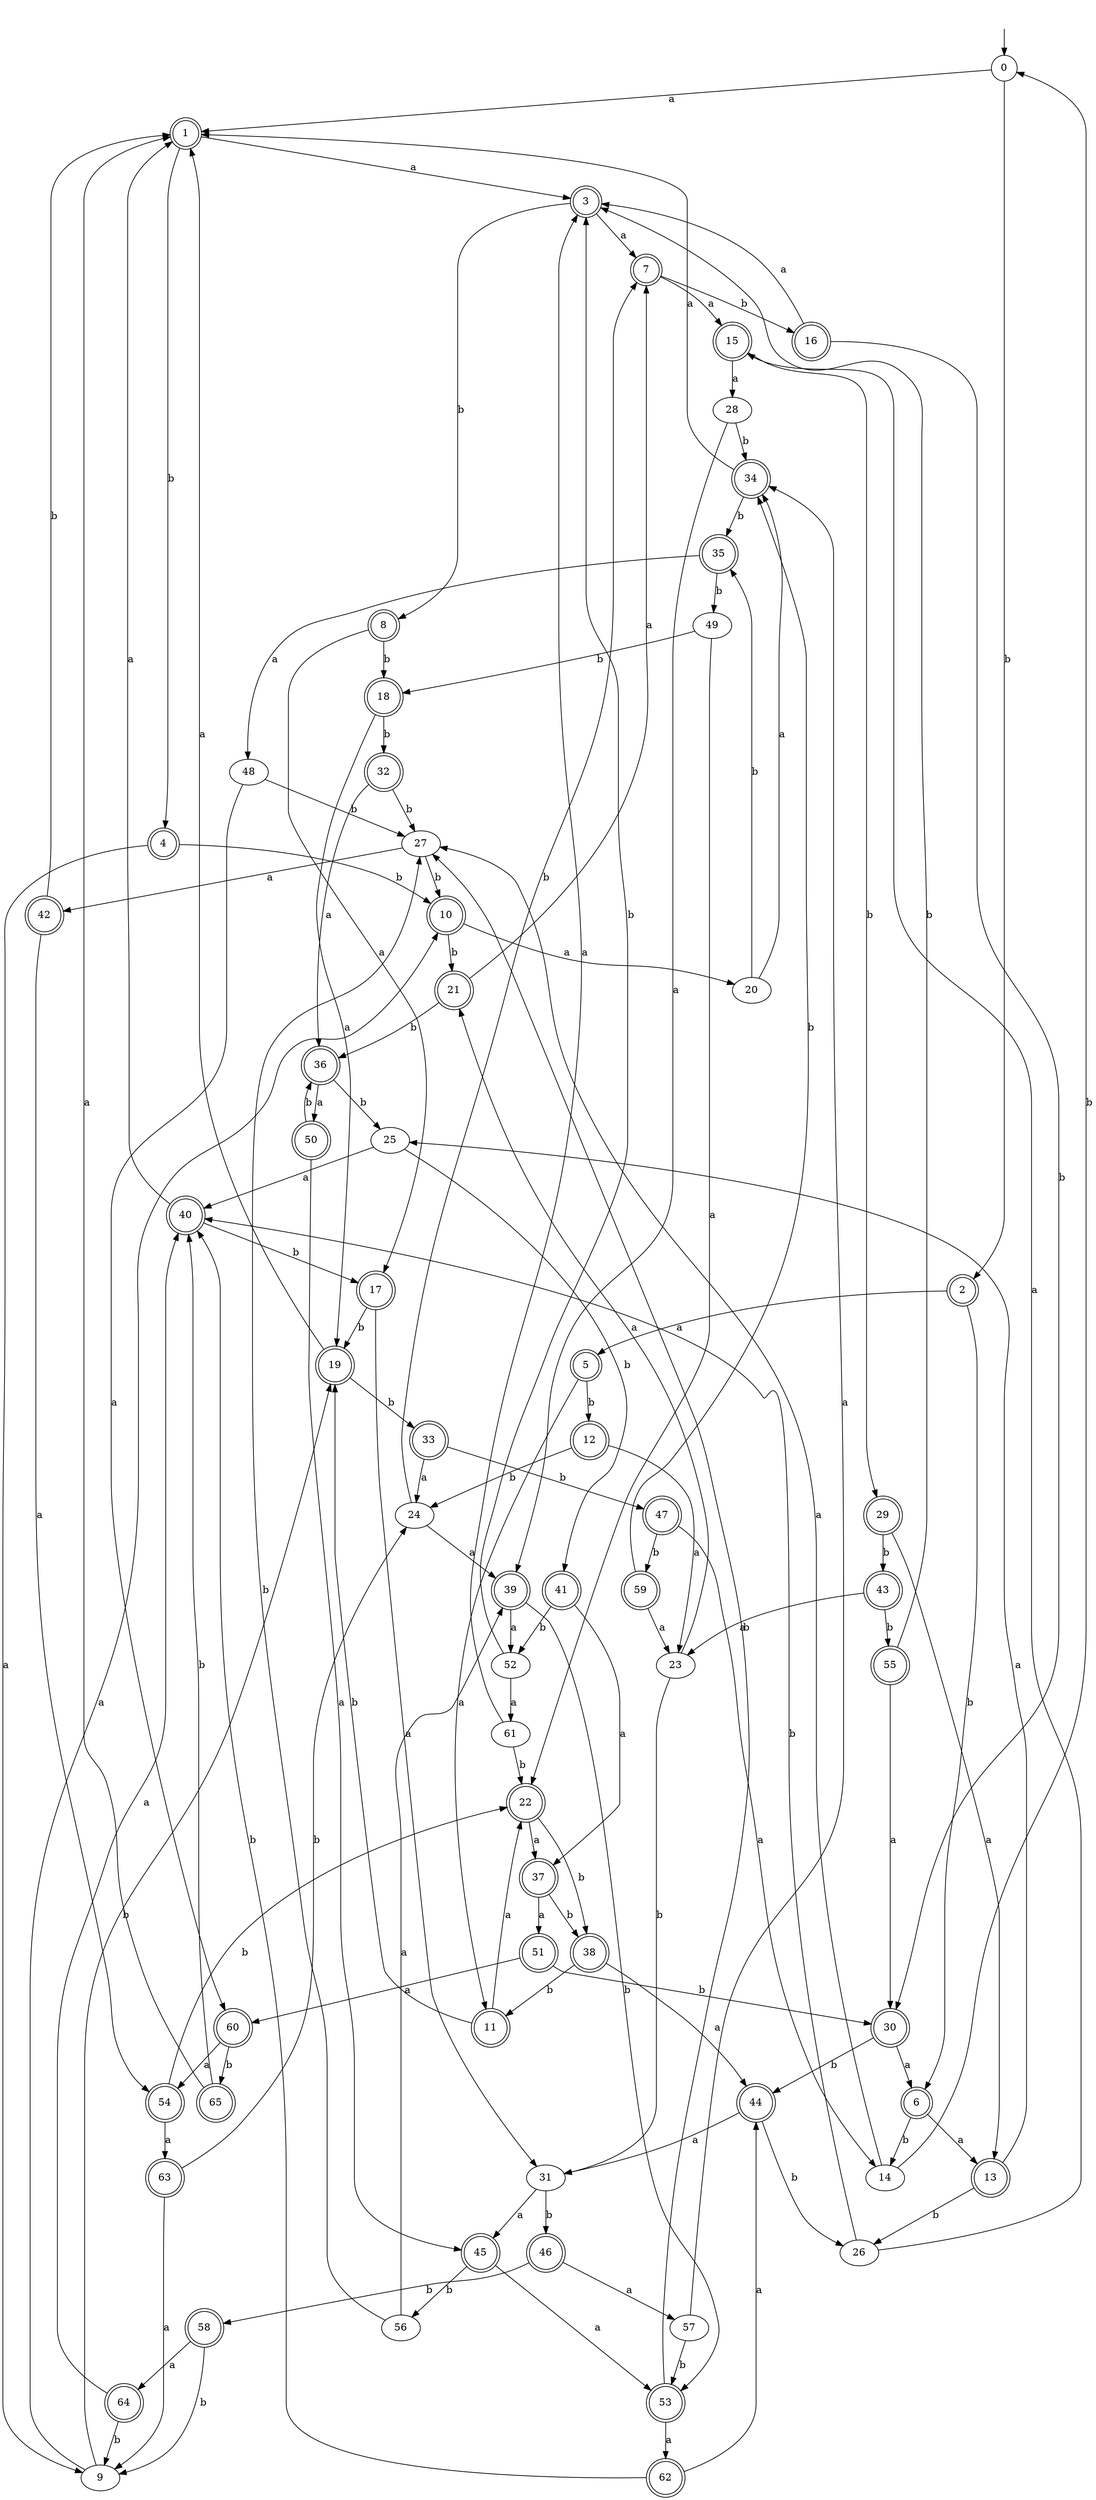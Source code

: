 digraph RandomDFA {
  __start0 [label="", shape=none];
  __start0 -> 0 [label=""];
  0 [shape=circle]
  0 -> 1 [label="a"]
  0 -> 2 [label="b"]
  1 [shape=doublecircle]
  1 -> 3 [label="a"]
  1 -> 4 [label="b"]
  2 [shape=doublecircle]
  2 -> 5 [label="a"]
  2 -> 6 [label="b"]
  3 [shape=doublecircle]
  3 -> 7 [label="a"]
  3 -> 8 [label="b"]
  4 [shape=doublecircle]
  4 -> 9 [label="a"]
  4 -> 10 [label="b"]
  5 [shape=doublecircle]
  5 -> 11 [label="a"]
  5 -> 12 [label="b"]
  6 [shape=doublecircle]
  6 -> 13 [label="a"]
  6 -> 14 [label="b"]
  7 [shape=doublecircle]
  7 -> 15 [label="a"]
  7 -> 16 [label="b"]
  8 [shape=doublecircle]
  8 -> 17 [label="a"]
  8 -> 18 [label="b"]
  9
  9 -> 10 [label="a"]
  9 -> 19 [label="b"]
  10 [shape=doublecircle]
  10 -> 20 [label="a"]
  10 -> 21 [label="b"]
  11 [shape=doublecircle]
  11 -> 22 [label="a"]
  11 -> 19 [label="b"]
  12 [shape=doublecircle]
  12 -> 23 [label="a"]
  12 -> 24 [label="b"]
  13 [shape=doublecircle]
  13 -> 25 [label="a"]
  13 -> 26 [label="b"]
  14
  14 -> 27 [label="a"]
  14 -> 0 [label="b"]
  15 [shape=doublecircle]
  15 -> 28 [label="a"]
  15 -> 29 [label="b"]
  16 [shape=doublecircle]
  16 -> 3 [label="a"]
  16 -> 30 [label="b"]
  17 [shape=doublecircle]
  17 -> 31 [label="a"]
  17 -> 19 [label="b"]
  18 [shape=doublecircle]
  18 -> 19 [label="a"]
  18 -> 32 [label="b"]
  19 [shape=doublecircle]
  19 -> 1 [label="a"]
  19 -> 33 [label="b"]
  20
  20 -> 34 [label="a"]
  20 -> 35 [label="b"]
  21 [shape=doublecircle]
  21 -> 7 [label="a"]
  21 -> 36 [label="b"]
  22 [shape=doublecircle]
  22 -> 37 [label="a"]
  22 -> 38 [label="b"]
  23
  23 -> 21 [label="a"]
  23 -> 31 [label="b"]
  24
  24 -> 39 [label="a"]
  24 -> 7 [label="b"]
  25
  25 -> 40 [label="a"]
  25 -> 41 [label="b"]
  26
  26 -> 15 [label="a"]
  26 -> 40 [label="b"]
  27
  27 -> 42 [label="a"]
  27 -> 10 [label="b"]
  28
  28 -> 39 [label="a"]
  28 -> 34 [label="b"]
  29 [shape=doublecircle]
  29 -> 13 [label="a"]
  29 -> 43 [label="b"]
  30 [shape=doublecircle]
  30 -> 6 [label="a"]
  30 -> 44 [label="b"]
  31
  31 -> 45 [label="a"]
  31 -> 46 [label="b"]
  32 [shape=doublecircle]
  32 -> 36 [label="a"]
  32 -> 27 [label="b"]
  33 [shape=doublecircle]
  33 -> 24 [label="a"]
  33 -> 47 [label="b"]
  34 [shape=doublecircle]
  34 -> 1 [label="a"]
  34 -> 35 [label="b"]
  35 [shape=doublecircle]
  35 -> 48 [label="a"]
  35 -> 49 [label="b"]
  36 [shape=doublecircle]
  36 -> 50 [label="a"]
  36 -> 25 [label="b"]
  37 [shape=doublecircle]
  37 -> 51 [label="a"]
  37 -> 38 [label="b"]
  38 [shape=doublecircle]
  38 -> 44 [label="a"]
  38 -> 11 [label="b"]
  39 [shape=doublecircle]
  39 -> 52 [label="a"]
  39 -> 53 [label="b"]
  40 [shape=doublecircle]
  40 -> 1 [label="a"]
  40 -> 17 [label="b"]
  41 [shape=doublecircle]
  41 -> 37 [label="a"]
  41 -> 52 [label="b"]
  42 [shape=doublecircle]
  42 -> 54 [label="a"]
  42 -> 1 [label="b"]
  43 [shape=doublecircle]
  43 -> 23 [label="a"]
  43 -> 55 [label="b"]
  44 [shape=doublecircle]
  44 -> 31 [label="a"]
  44 -> 26 [label="b"]
  45 [shape=doublecircle]
  45 -> 53 [label="a"]
  45 -> 56 [label="b"]
  46 [shape=doublecircle]
  46 -> 57 [label="a"]
  46 -> 58 [label="b"]
  47 [shape=doublecircle]
  47 -> 14 [label="a"]
  47 -> 59 [label="b"]
  48
  48 -> 60 [label="a"]
  48 -> 27 [label="b"]
  49
  49 -> 22 [label="a"]
  49 -> 18 [label="b"]
  50 [shape=doublecircle]
  50 -> 45 [label="a"]
  50 -> 36 [label="b"]
  51 [shape=doublecircle]
  51 -> 60 [label="a"]
  51 -> 30 [label="b"]
  52
  52 -> 61 [label="a"]
  52 -> 3 [label="b"]
  53 [shape=doublecircle]
  53 -> 62 [label="a"]
  53 -> 27 [label="b"]
  54 [shape=doublecircle]
  54 -> 63 [label="a"]
  54 -> 22 [label="b"]
  55 [shape=doublecircle]
  55 -> 30 [label="a"]
  55 -> 3 [label="b"]
  56
  56 -> 39 [label="a"]
  56 -> 27 [label="b"]
  57
  57 -> 34 [label="a"]
  57 -> 53 [label="b"]
  58 [shape=doublecircle]
  58 -> 64 [label="a"]
  58 -> 9 [label="b"]
  59 [shape=doublecircle]
  59 -> 23 [label="a"]
  59 -> 34 [label="b"]
  60 [shape=doublecircle]
  60 -> 54 [label="a"]
  60 -> 65 [label="b"]
  61
  61 -> 3 [label="a"]
  61 -> 22 [label="b"]
  62 [shape=doublecircle]
  62 -> 44 [label="a"]
  62 -> 40 [label="b"]
  63 [shape=doublecircle]
  63 -> 9 [label="a"]
  63 -> 24 [label="b"]
  64 [shape=doublecircle]
  64 -> 40 [label="a"]
  64 -> 9 [label="b"]
  65 [shape=doublecircle]
  65 -> 1 [label="a"]
  65 -> 40 [label="b"]
}
